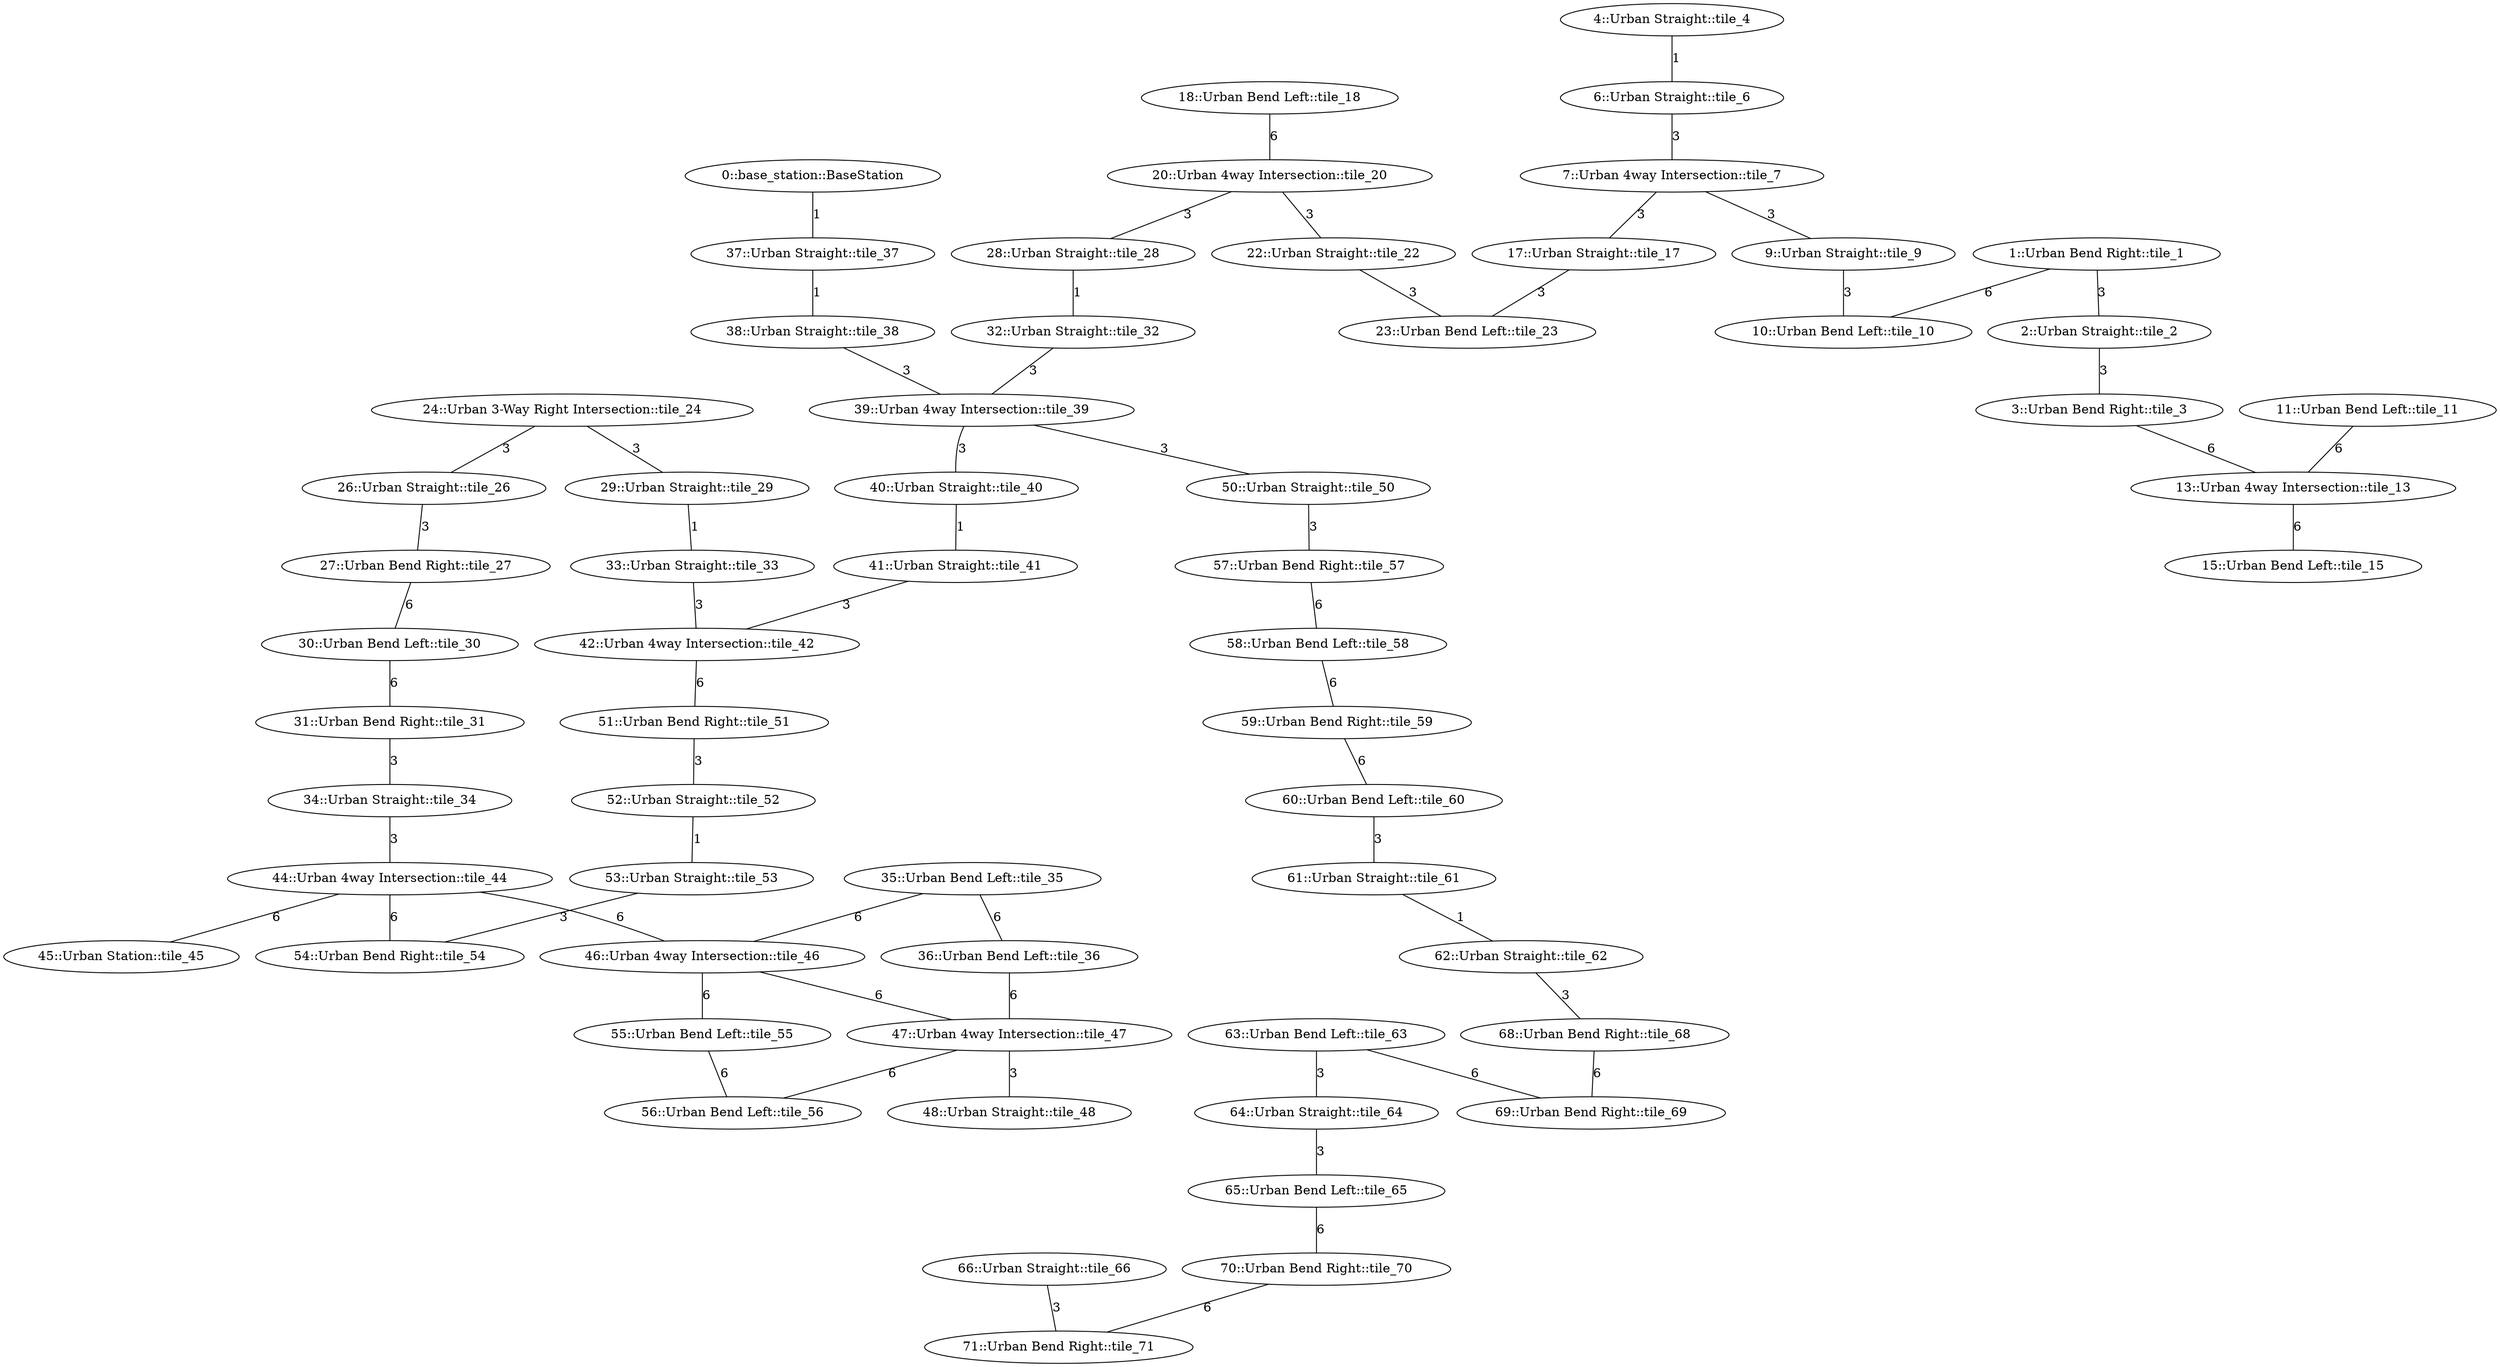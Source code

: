 /* Visibility graph for urban.tsv */
/* Generated with the tile_tsv.py script: */
/*   tile_tsv.py urban.tsv -\-graph-file urban.dot -\-world-file urban.sdf -\-world-name urban -\-scale_x 40 -\-scale_y 40 -\-x0 -10 -\-y0 240 */

graph {
  /* ==== Vertices ==== */

  /* Base station / Staging area */
  0   [label="0::base_station::BaseStation"];

  1   [label="1::Urban Bend Right::tile_1"];
  2   [label="2::Urban Straight::tile_2"];
  3   [label="3::Urban Bend Right::tile_3"];
  4   [label="4::Urban Straight::tile_4"];
  6   [label="6::Urban Straight::tile_6"];
  7   [label="7::Urban 4way Intersection::tile_7"];
  9   [label="9::Urban Straight::tile_9"];
  10  [label="10::Urban Bend Left::tile_10"];
  11  [label="11::Urban Bend Left::tile_11"];
  13  [label="13::Urban 4way Intersection::tile_13"];
  15  [label="15::Urban Bend Left::tile_15"];
  17  [label="17::Urban Straight::tile_17"];
  18  [label="18::Urban Bend Left::tile_18"];
  20  [label="20::Urban 4way Intersection::tile_20"];
  22  [label="22::Urban Straight::tile_22"];
  23  [label="23::Urban Bend Left::tile_23"];
  24  [label="24::Urban 3-Way Right Intersection::tile_24"];
  26  [label="26::Urban Straight::tile_26"];
  27  [label="27::Urban Bend Right::tile_27"];
  28  [label="28::Urban Straight::tile_28"];
  29  [label="29::Urban Straight::tile_29"];
  30  [label="30::Urban Bend Left::tile_30"];
  31  [label="31::Urban Bend Right::tile_31"];
  32  [label="32::Urban Straight::tile_32"];
  33  [label="33::Urban Straight::tile_33"];
  34  [label="34::Urban Straight::tile_34"];
  35  [label="35::Urban Bend Left::tile_35"];
  36  [label="36::Urban Bend Left::tile_36"];
  37  [label="37::Urban Straight::tile_37"];
  38  [label="38::Urban Straight::tile_38"];
  39  [label="39::Urban 4way Intersection::tile_39"];
  40  [label="40::Urban Straight::tile_40"];
  41  [label="41::Urban Straight::tile_41"];
  42  [label="42::Urban 4way Intersection::tile_42"];
  44  [label="44::Urban 4way Intersection::tile_44"];
  45  [label="45::Urban Station::tile_45"];
  46  [label="46::Urban 4way Intersection::tile_46"];
  47  [label="47::Urban 4way Intersection::tile_47"];
  48  [label="48::Urban Straight::tile_48"];
  50  [label="50::Urban Straight::tile_50"];
  51  [label="51::Urban Bend Right::tile_51"];
  52  [label="52::Urban Straight::tile_52"];
  53  [label="53::Urban Straight::tile_53"];
  54  [label="54::Urban Bend Right::tile_54"];
  55  [label="55::Urban Bend Left::tile_55"];
  56  [label="56::Urban Bend Left::tile_56"];
  57  [label="57::Urban Bend Right::tile_57"];
  58  [label="58::Urban Bend Left::tile_58"];
  59  [label="59::Urban Bend Right::tile_59"];
  60  [label="60::Urban Bend Left::tile_60"];
  61  [label="61::Urban Straight::tile_61"];
  62  [label="62::Urban Straight::tile_62"];
  63  [label="63::Urban Bend Left::tile_63"];
  64  [label="64::Urban Straight::tile_64"];
  65  [label="65::Urban Bend Left::tile_65"];
  66  [label="66::Urban Straight::tile_66"];
  68  [label="68::Urban Bend Right::tile_68"];
  69  [label="69::Urban Bend Right::tile_69"];
  70  [label="70::Urban Bend Right::tile_70"];
  71  [label="71::Urban Bend Right::tile_71"];

  /* ==== Edges ==== */

  /* Base station */
  0  -- 37  [label=1];
  1  -- 2   [label=3];
  1  -- 10  [label=6];
  2  -- 3   [label=3];
  3  -- 13  [label=6];
  4  -- 6   [label=1];
  6  -- 7   [label=3];
  7  -- 9   [label=3];  /* Intersection */
  7  -- 17  [label=3];  /* Intersection */
  9  -- 10  [label=3];
  11 -- 13  [label=6];
  13 -- 15  [label=6];  /* Intersection */
  17 -- 23  [label=3];
  18 -- 20  [label=6];
  20 -- 22  [label=3];  /* Intersection */
  20 -- 28  [label=3];  /* Intersection */
  22 -- 23  [label=3];
  24 -- 26  [label=3];  /* Intersection */
  24 -- 29  [label=3];  /* Intersection */
  26 -- 27  [label=3];
  27 -- 30  [label=6];
  28 -- 32  [label=1];
  29 -- 33  [label=1];
  30 -- 31  [label=6];
  31 -- 34  [label=3];
  32 -- 39  [label=3];
  33 -- 42  [label=3];
  34 -- 44  [label=3];
  35 -- 36  [label=6];
  35 -- 46  [label=6];
  36 -- 47  [label=6];
  37 -- 38  [label=1];
  38 -- 39  [label=3];
  39 -- 40  [label=3];  /* Intersection */
  39 -- 50  [label=3];  /* Intersection */
  40 -- 41  [label=1];
  41 -- 42  [label=3];
  42 -- 51  [label=6];  /* Intersection */
  44 -- 46  [label=6];  /* Intersection */
  44 -- 54  [label=6];  /* Intersection */
  44 -- 45  [label=6];  /* TODO: currently manually added until multiple tiles in same cell feature is added */
  46 -- 47  [label=6];  /* Intersection */
  46 -- 55  [label=6];  /* Intersection */
  47 -- 48  [label=3];  /* Intersection */
  47 -- 56  [label=6];  /* Intersection */
  50 -- 57  [label=3];
  51 -- 52  [label=3];
  52 -- 53  [label=1];
  53 -- 54  [label=3];
  55 -- 56  [label=6];
  57 -- 58  [label=6];
  58 -- 59  [label=6];
  59 -- 60  [label=6];
  60 -- 61  [label=3];
  61 -- 62  [label=1];
  62 -- 68  [label=3];
  63 -- 64  [label=3];
  63 -- 69  [label=6];
  64 -- 65  [label=3];
  65 -- 70  [label=6];
  66 -- 71  [label=3];
  68 -- 69  [label=6];
  70 -- 71  [label=6];
}
